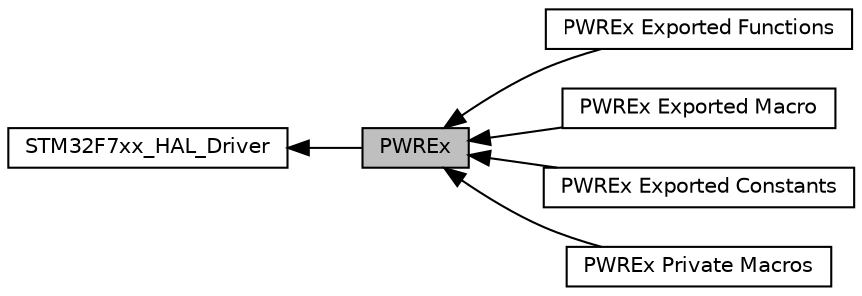 digraph "PWREx"
{
  edge [fontname="Helvetica",fontsize="10",labelfontname="Helvetica",labelfontsize="10"];
  node [fontname="Helvetica",fontsize="10",shape=record];
  rankdir=LR;
  Node5 [label="PWREx Exported Functions",height=0.2,width=0.4,color="black", fillcolor="white", style="filled",URL="$group___p_w_r_ex___exported___functions.html"];
  Node3 [label="PWREx Exported Macro",height=0.2,width=0.4,color="black", fillcolor="white", style="filled",URL="$group___p_w_r_ex___exported___macro.html"];
  Node0 [label="PWREx",height=0.2,width=0.4,color="black", fillcolor="grey75", style="filled", fontcolor="black"];
  Node1 [label="STM32F7xx_HAL_Driver",height=0.2,width=0.4,color="black", fillcolor="white", style="filled",URL="$group___s_t_m32_f7xx___h_a_l___driver.html"];
  Node2 [label="PWREx Exported Constants",height=0.2,width=0.4,color="black", fillcolor="white", style="filled",URL="$group___p_w_r_ex___exported___constants.html"];
  Node4 [label="PWREx Private Macros",height=0.2,width=0.4,color="black", fillcolor="white", style="filled",URL="$group___p_w_r_ex___private___macros.html"];
  Node1->Node0 [shape=plaintext, dir="back", style="solid"];
  Node0->Node2 [shape=plaintext, dir="back", style="solid"];
  Node0->Node3 [shape=plaintext, dir="back", style="solid"];
  Node0->Node4 [shape=plaintext, dir="back", style="solid"];
  Node0->Node5 [shape=plaintext, dir="back", style="solid"];
}
